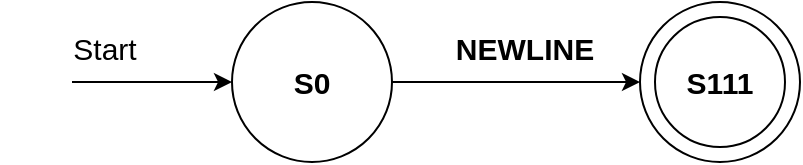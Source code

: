 <mxfile version="23.1.1" type="github">
  <diagram name="Page-1" id="sLra_SWxCH6lxgJ-kC7y">
    <mxGraphModel dx="1009" dy="573" grid="1" gridSize="10" guides="1" tooltips="1" connect="1" arrows="1" fold="1" page="1" pageScale="1" pageWidth="850" pageHeight="1100" math="0" shadow="0">
      <root>
        <mxCell id="0" />
        <mxCell id="1" parent="0" />
        <mxCell id="HQkcFdxXe9UCtJrV3seR-2" value="" style="ellipse;whiteSpace=wrap;html=1;aspect=fixed;" vertex="1" parent="1">
          <mxGeometry x="400" y="560" width="80" height="80" as="geometry" />
        </mxCell>
        <mxCell id="HQkcFdxXe9UCtJrV3seR-3" value="" style="ellipse;whiteSpace=wrap;html=1;aspect=fixed;" vertex="1" parent="1">
          <mxGeometry x="196" y="560" width="80" height="80" as="geometry" />
        </mxCell>
        <mxCell id="HQkcFdxXe9UCtJrV3seR-4" value="" style="endArrow=classic;html=1;rounded=0;entryX=0;entryY=0.5;entryDx=0;entryDy=0;" edge="1" parent="1">
          <mxGeometry width="50" height="50" relative="1" as="geometry">
            <mxPoint x="116" y="600" as="sourcePoint" />
            <mxPoint x="196" y="600" as="targetPoint" />
          </mxGeometry>
        </mxCell>
        <mxCell id="HQkcFdxXe9UCtJrV3seR-5" value="" style="endArrow=classic;html=1;rounded=0;entryX=0;entryY=0.5;entryDx=0;entryDy=0;exitX=1;exitY=0.5;exitDx=0;exitDy=0;" edge="1" parent="1" source="HQkcFdxXe9UCtJrV3seR-3" target="HQkcFdxXe9UCtJrV3seR-2">
          <mxGeometry width="50" height="50" relative="1" as="geometry">
            <mxPoint x="286" y="630" as="sourcePoint" />
            <mxPoint x="406" y="630" as="targetPoint" />
          </mxGeometry>
        </mxCell>
        <mxCell id="HQkcFdxXe9UCtJrV3seR-6" value="&lt;b style=&quot;font-size: 15px;&quot;&gt;S0&lt;/b&gt;" style="text;html=1;strokeColor=none;fillColor=none;align=center;verticalAlign=middle;whiteSpace=wrap;rounded=0;fontSize=15;" vertex="1" parent="1">
          <mxGeometry x="206" y="585" width="60" height="30" as="geometry" />
        </mxCell>
        <mxCell id="HQkcFdxXe9UCtJrV3seR-7" value="NEWLINE" style="text;html=1;strokeColor=none;fillColor=none;align=center;verticalAlign=middle;whiteSpace=wrap;rounded=0;fontSize=15;fontStyle=1" vertex="1" parent="1">
          <mxGeometry x="290" y="567.5" width="105" height="30" as="geometry" />
        </mxCell>
        <mxCell id="HQkcFdxXe9UCtJrV3seR-8" value="" style="ellipse;whiteSpace=wrap;html=1;aspect=fixed;" vertex="1" parent="1">
          <mxGeometry x="407.5" y="567.5" width="65" height="65" as="geometry" />
        </mxCell>
        <mxCell id="HQkcFdxXe9UCtJrV3seR-9" value="&lt;b&gt;&lt;font style=&quot;font-size: 15px;&quot;&gt;S111&lt;/font&gt;&lt;/b&gt;" style="text;html=1;strokeColor=none;fillColor=none;align=center;verticalAlign=middle;whiteSpace=wrap;rounded=0;" vertex="1" parent="1">
          <mxGeometry x="410" y="585" width="60" height="30" as="geometry" />
        </mxCell>
        <mxCell id="HQkcFdxXe9UCtJrV3seR-10" value="Start" style="text;html=1;strokeColor=none;fillColor=none;align=center;verticalAlign=middle;whiteSpace=wrap;rounded=0;fontSize=15;" vertex="1" parent="1">
          <mxGeometry x="80" y="567.5" width="105" height="30" as="geometry" />
        </mxCell>
      </root>
    </mxGraphModel>
  </diagram>
</mxfile>
